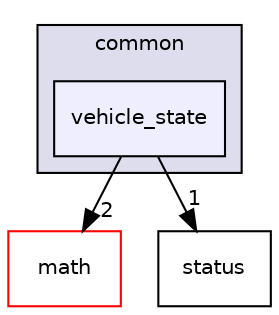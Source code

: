 digraph "modules/common/vehicle_state" {
  compound=true
  node [ fontsize="10", fontname="Helvetica"];
  edge [ labelfontsize="10", labelfontname="Helvetica"];
  subgraph clusterdir_9a5e51f49964887903df6eed98080585 {
    graph [ bgcolor="#ddddee", pencolor="black", label="common" fontname="Helvetica", fontsize="10", URL="dir_9a5e51f49964887903df6eed98080585.html"]
  dir_b89be74ffc501c35c4960b09da72a93f [shape=box, label="vehicle_state", style="filled", fillcolor="#eeeeff", pencolor="black", URL="dir_b89be74ffc501c35c4960b09da72a93f.html"];
  }
  dir_800f4777932c94830498b03c4da0d6d0 [shape=box label="math" fillcolor="white" style="filled" color="red" URL="dir_800f4777932c94830498b03c4da0d6d0.html"];
  dir_c47a8b0d47cff145f16c97f9131fca65 [shape=box label="status" URL="dir_c47a8b0d47cff145f16c97f9131fca65.html"];
  dir_b89be74ffc501c35c4960b09da72a93f->dir_800f4777932c94830498b03c4da0d6d0 [headlabel="2", labeldistance=1.5 headhref="dir_000076_000053.html"];
  dir_b89be74ffc501c35c4960b09da72a93f->dir_c47a8b0d47cff145f16c97f9131fca65 [headlabel="1", labeldistance=1.5 headhref="dir_000076_000060.html"];
}
